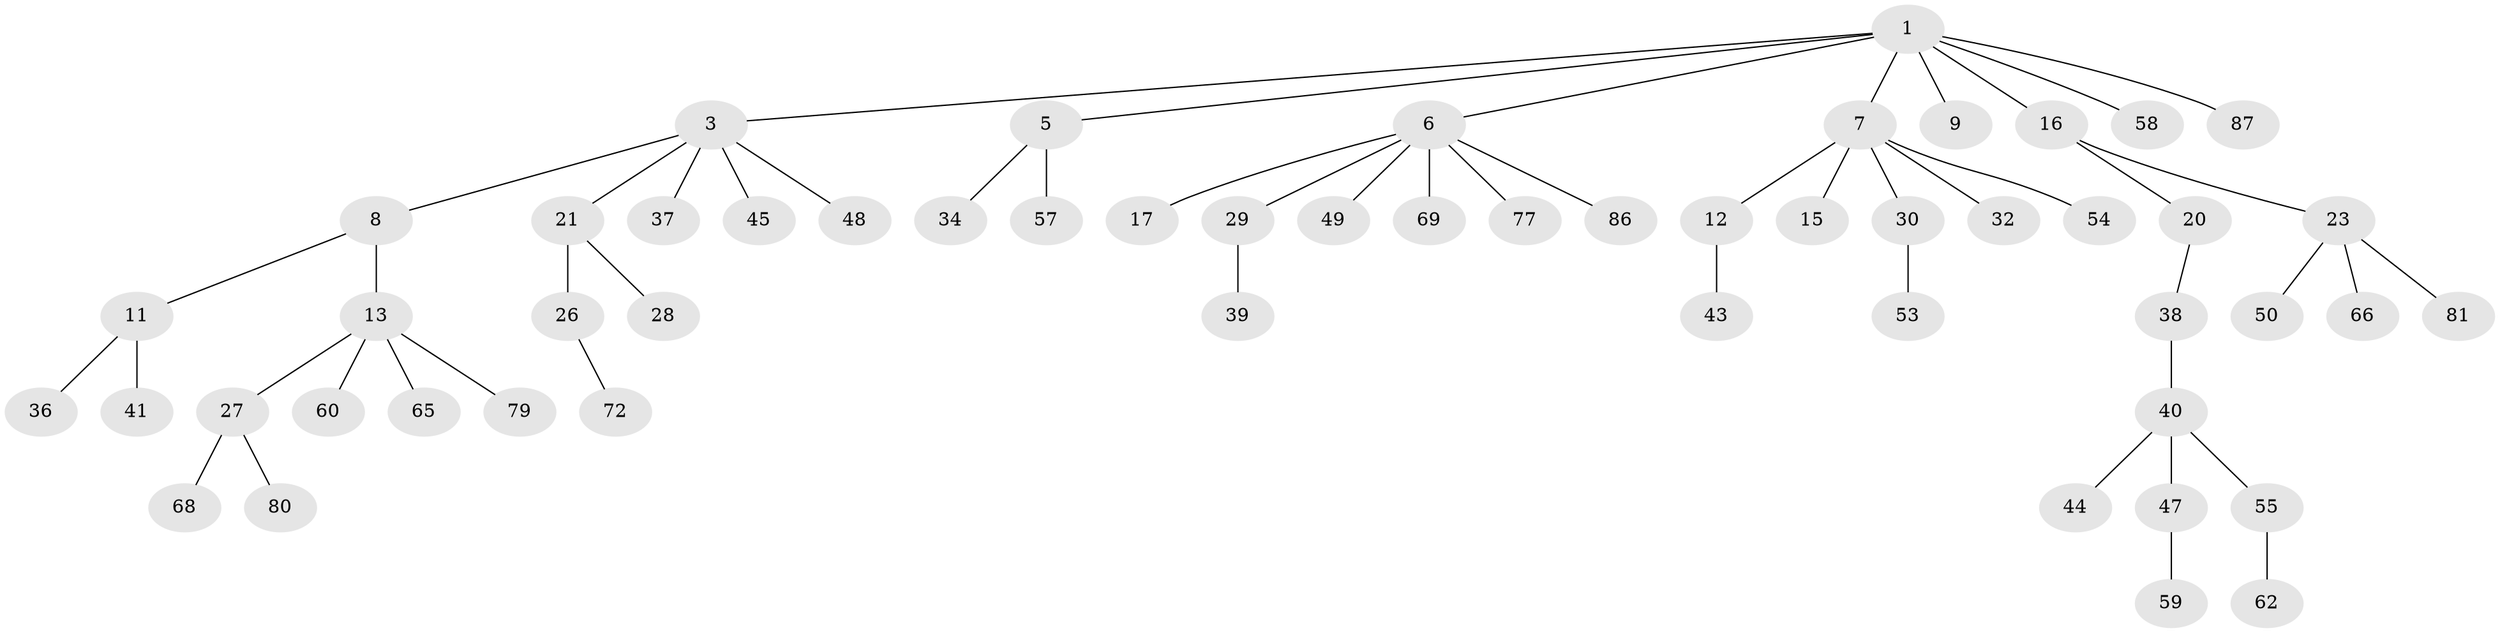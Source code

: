 // original degree distribution, {6: 0.010869565217391304, 4: 0.06521739130434782, 5: 0.03260869565217391, 3: 0.14130434782608695, 8: 0.010869565217391304, 1: 0.5, 2: 0.2391304347826087}
// Generated by graph-tools (version 1.1) at 2025/19/03/04/25 18:19:11]
// undirected, 55 vertices, 54 edges
graph export_dot {
graph [start="1"]
  node [color=gray90,style=filled];
  1 [super="+2"];
  3 [super="+4"];
  5 [super="+56+70"];
  6 [super="+10"];
  7 [super="+18+31+51+89"];
  8;
  9 [super="+42+35"];
  11;
  12 [super="+90"];
  13 [super="+14+19"];
  15;
  16;
  17;
  20;
  21 [super="+22"];
  23 [super="+25"];
  26;
  27 [super="+64"];
  28;
  29 [super="+83+73"];
  30;
  32 [super="+67"];
  34;
  36 [super="+52"];
  37;
  38;
  39;
  40;
  41;
  43;
  44;
  45 [super="+88"];
  47 [super="+63"];
  48 [super="+84"];
  49;
  50;
  53;
  54 [super="+75"];
  55 [super="+82"];
  57 [super="+91"];
  58;
  59;
  60;
  62 [super="+78"];
  65;
  66;
  68 [super="+74"];
  69;
  72;
  77;
  79;
  80;
  81;
  86;
  87;
  1 -- 3;
  1 -- 5;
  1 -- 6;
  1 -- 58;
  1 -- 87;
  1 -- 16;
  1 -- 9;
  1 -- 7;
  3 -- 21;
  3 -- 37;
  3 -- 45;
  3 -- 8;
  3 -- 48;
  5 -- 34;
  5 -- 57;
  6 -- 77;
  6 -- 17;
  6 -- 49;
  6 -- 69;
  6 -- 86;
  6 -- 29;
  7 -- 12;
  7 -- 15;
  7 -- 32;
  7 -- 30;
  7 -- 54;
  8 -- 11;
  8 -- 13;
  11 -- 36;
  11 -- 41;
  12 -- 43;
  13 -- 65;
  13 -- 60;
  13 -- 79;
  13 -- 27;
  16 -- 20;
  16 -- 23;
  20 -- 38;
  21 -- 26;
  21 -- 28;
  23 -- 66;
  23 -- 81;
  23 -- 50;
  26 -- 72;
  27 -- 80;
  27 -- 68;
  29 -- 39;
  30 -- 53;
  38 -- 40;
  40 -- 44;
  40 -- 47;
  40 -- 55;
  47 -- 59;
  55 -- 62;
}
